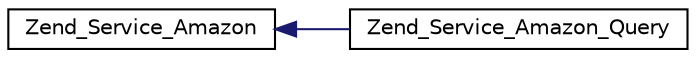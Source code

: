 digraph G
{
  edge [fontname="Helvetica",fontsize="10",labelfontname="Helvetica",labelfontsize="10"];
  node [fontname="Helvetica",fontsize="10",shape=record];
  rankdir="LR";
  Node1 [label="Zend_Service_Amazon",height=0.2,width=0.4,color="black", fillcolor="white", style="filled",URL="$class_zend___service___amazon.html"];
  Node1 -> Node2 [dir="back",color="midnightblue",fontsize="10",style="solid",fontname="Helvetica"];
  Node2 [label="Zend_Service_Amazon_Query",height=0.2,width=0.4,color="black", fillcolor="white", style="filled",URL="$class_zend___service___amazon___query.html"];
}
